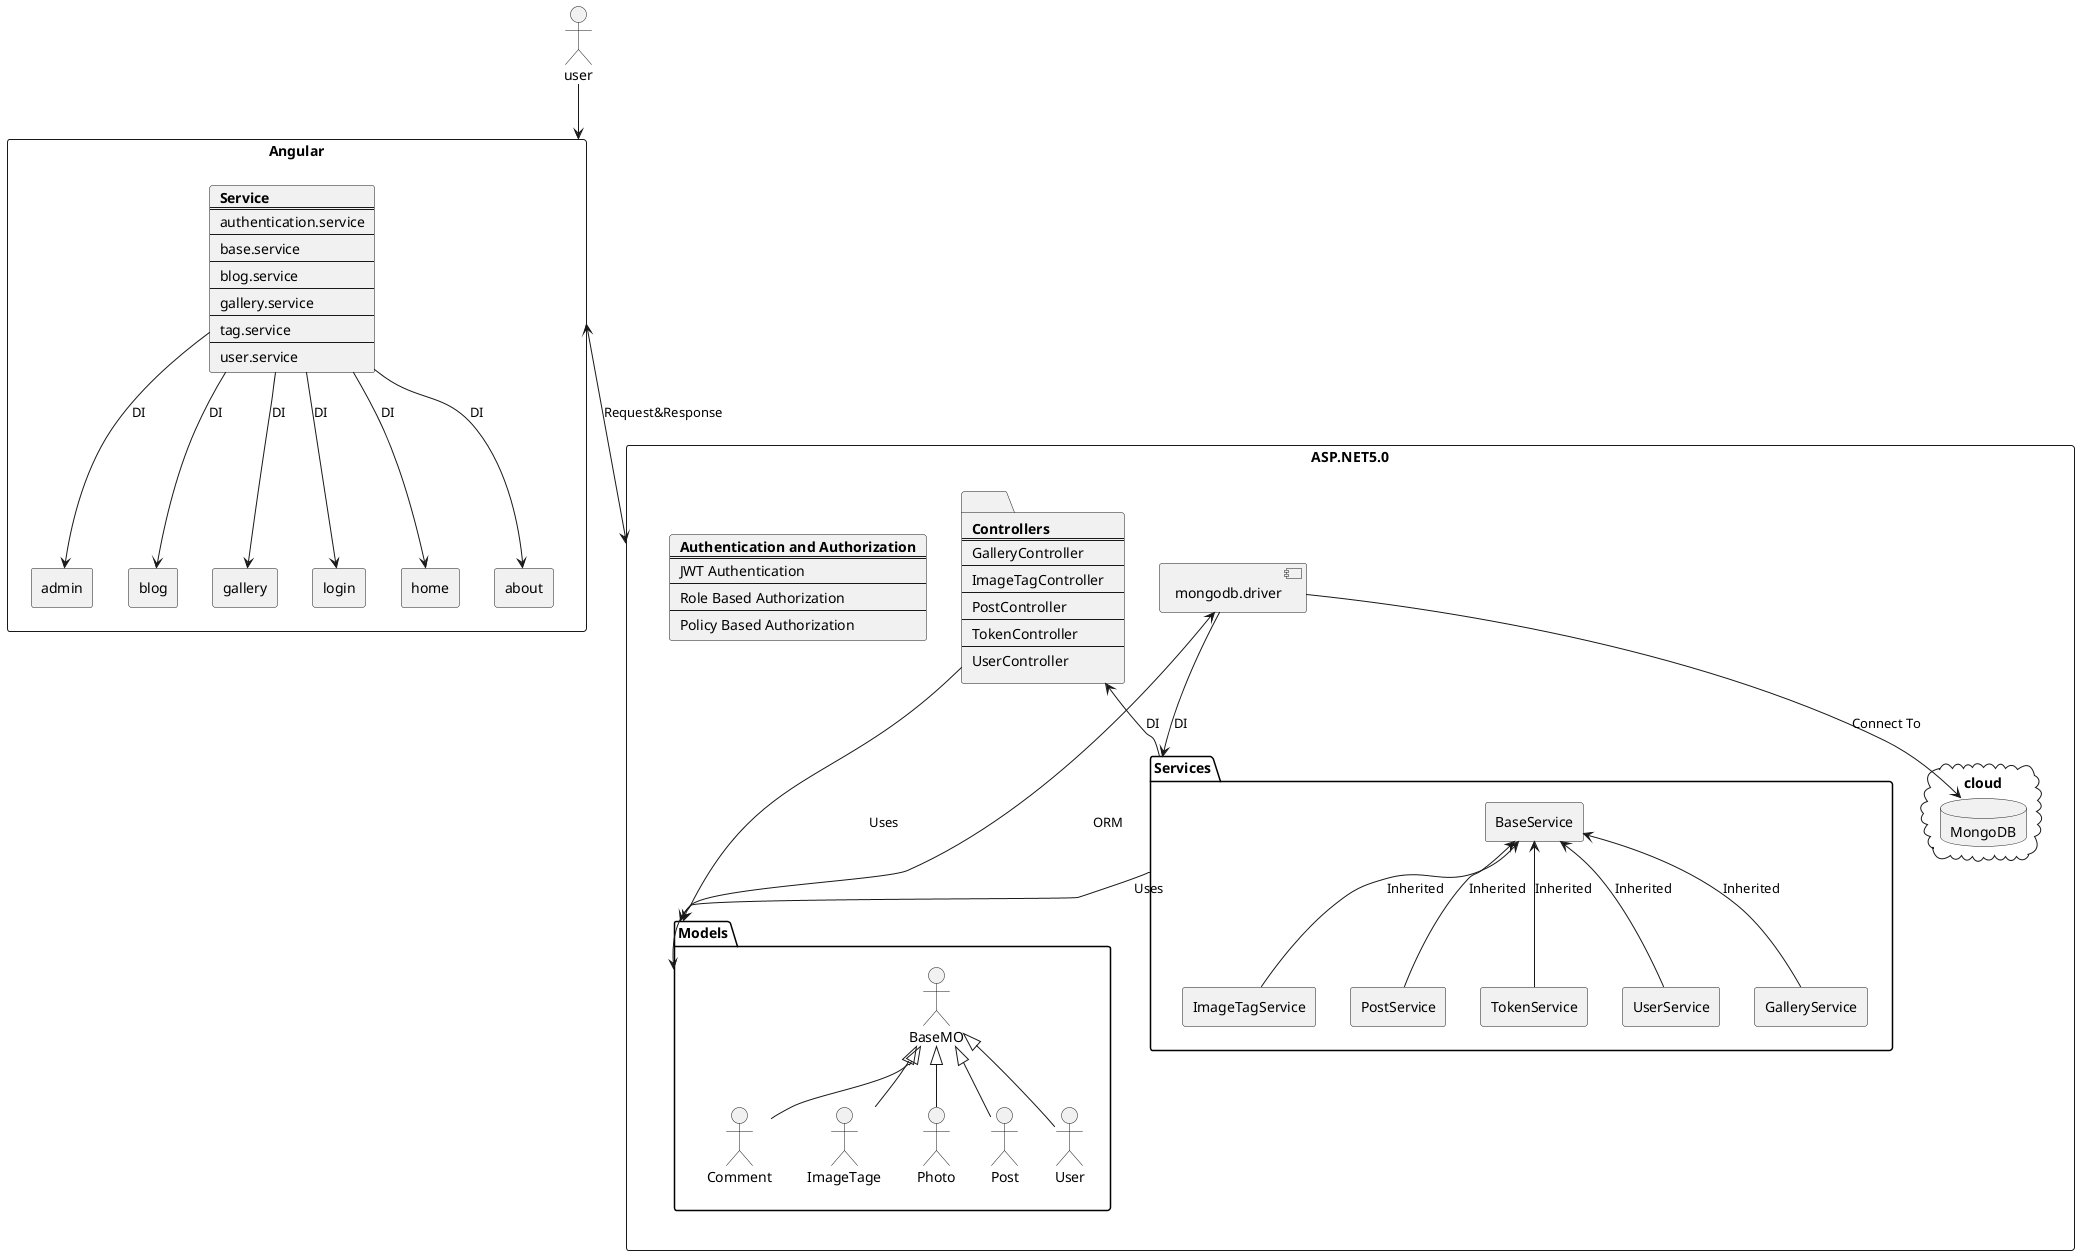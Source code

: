 @startuml Spikylin Archtecture
actor user
user --> Angular
rectangle Angular{
    rectangle home
    rectangle about
    rectangle admin
    rectangle blog
    rectangle gallery
    rectangle login
    card angular_services [
    <b>Service
    ==
    authentication.service
    --
    base.service
    --
    blog.service
    --
    gallery.service
    --
    tag.service
    ---
    user.service
    ]
    angular_services --> home : DI
    angular_services --> about: DI
    angular_services --> admin: DI
    angular_services --> blog: DI
    angular_services --> gallery: DI
    angular_services --> login: DI
}
Angular <--> ASP.NET5.0 : Request&Response 
rectangle ASP.NET5.0{

    cloud cloud{
        database MongoDB
    }

    component mongodb.driver

    folder controllers [
        <b>Controllers
        ==
        GalleryController
        --
        ImageTagController
        --
        PostController
        --
        TokenController
        --
        UserController
    ]

    folder Services {
        rectangle BaseService
        rectangle GalleryService
        rectangle ImageTagService
        rectangle PostService
        rectangle TokenService
        rectangle UserService
        [BaseService] <-- [GalleryService] : Inherited
        [BaseService] <-- [ImageTagService] : Inherited
        [BaseService] <-- [PostService] : Inherited
        [BaseService] <-- [TokenService] : Inherited
        [BaseService] <-- [UserService] : Inherited
    }
    
    folder Models {
        BaseMO <|-- Comment
        BaseMO <|-- ImageTage
        BaseMO <|-- Photo
        BaseMO <|-- Post
        BaseMO <|-- User     
    }
    [controllers] --> [Models] : Uses
    [Services] --> [Models] : Uses
    [controllers] <-- [Services] : DI
    [mongodb.driver] --> [Services] : DI 
    [mongodb.driver] --> [MongoDB] : Connect To 
    [mongodb.driver] <--> [Models] : ORM 

    card authentication_authorization [
        <b>Authentication and Authorization
        ==
        JWT Authentication
        --
        Role Based Authorization
        --
        Policy Based Authorization
    ]

}

@enduml
